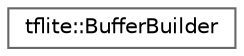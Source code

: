 digraph "Graphical Class Hierarchy"
{
 // LATEX_PDF_SIZE
  bgcolor="transparent";
  edge [fontname=Helvetica,fontsize=10,labelfontname=Helvetica,labelfontsize=10];
  node [fontname=Helvetica,fontsize=10,shape=box,height=0.2,width=0.4];
  rankdir="LR";
  Node0 [id="Node000000",label="tflite::BufferBuilder",height=0.2,width=0.4,color="grey40", fillcolor="white", style="filled",URL="$structtflite_1_1_buffer_builder.html",tooltip=" "];
}
